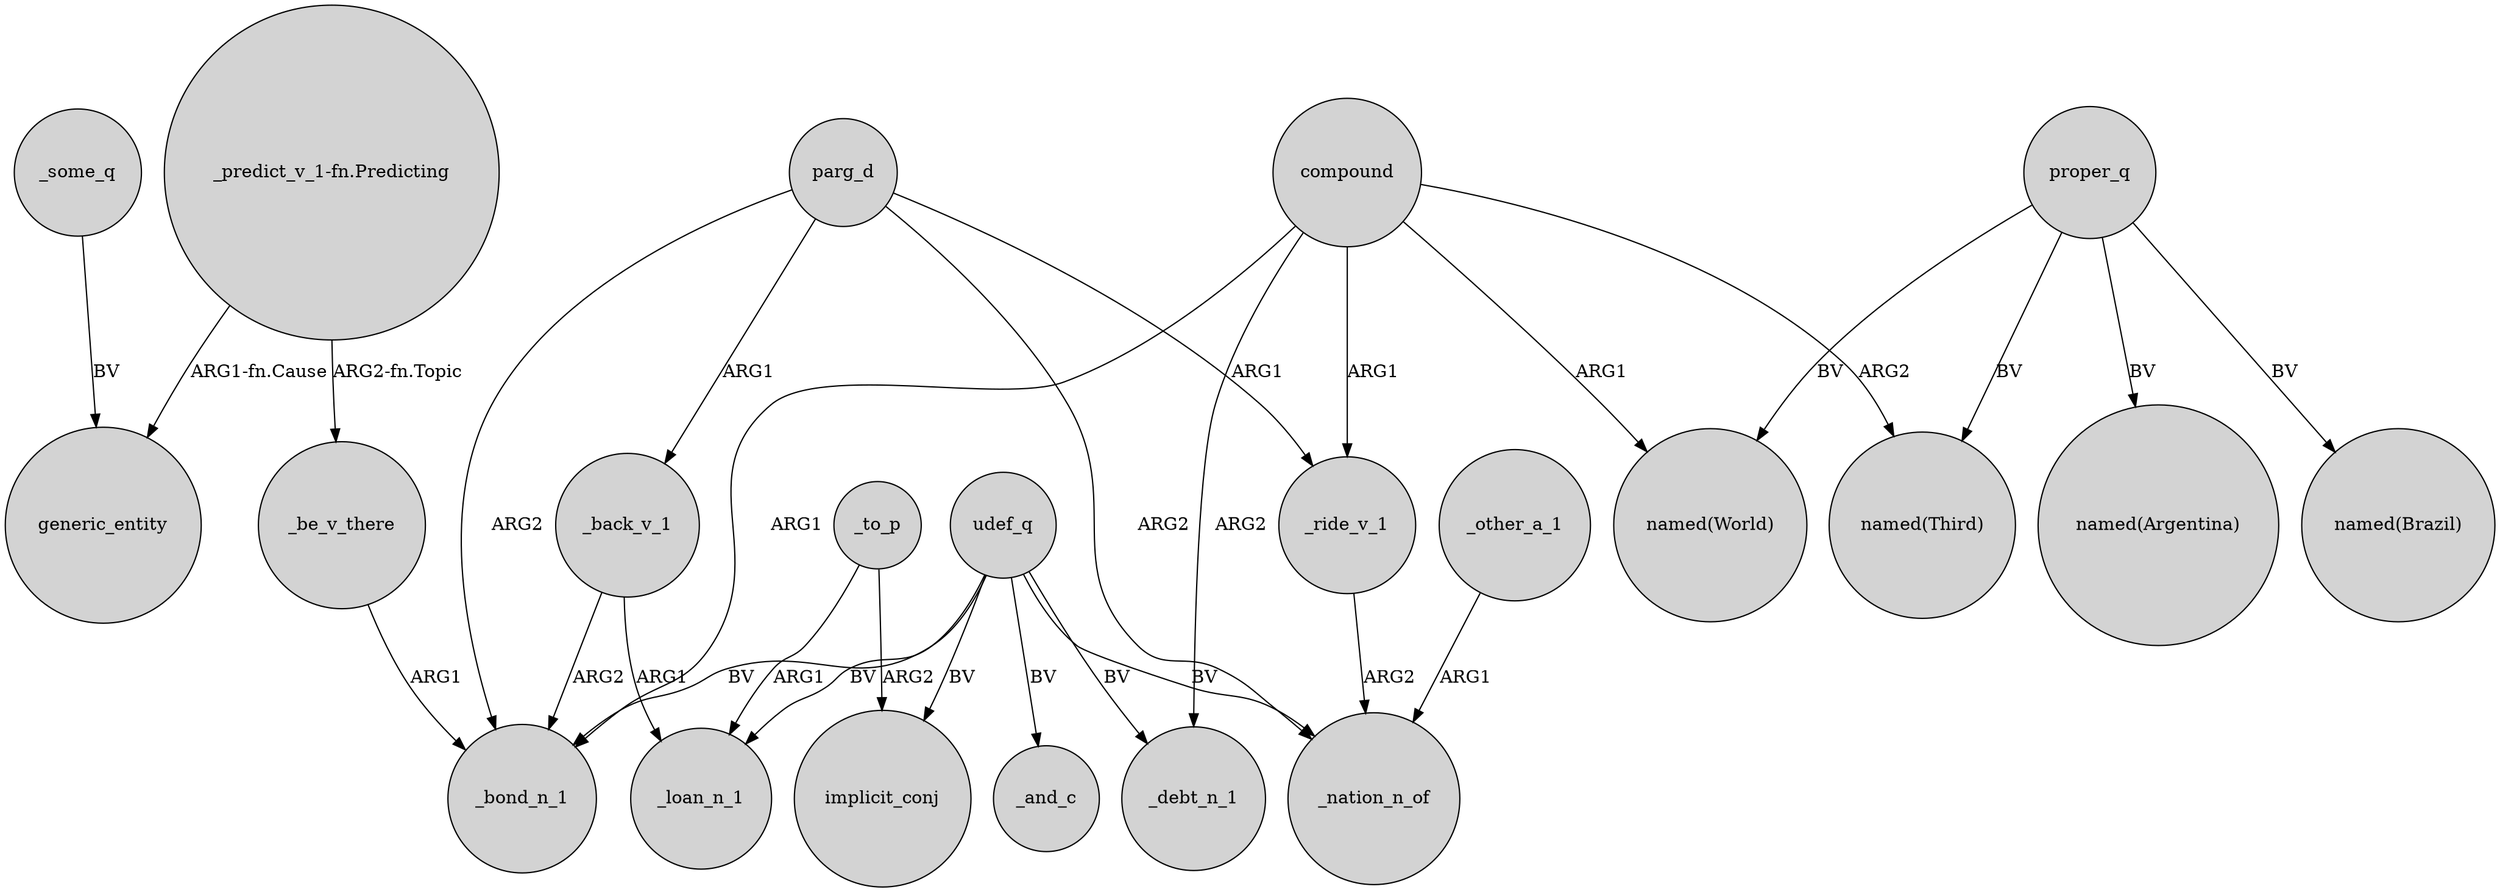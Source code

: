 digraph {
	node [shape=circle style=filled]
	"_predict_v_1-fn.Predicting" -> generic_entity [label="ARG1-fn.Cause"]
	proper_q -> "named(Argentina)" [label=BV]
	parg_d -> _bond_n_1 [label=ARG2]
	_be_v_there -> _bond_n_1 [label=ARG1]
	udef_q -> _debt_n_1 [label=BV]
	compound -> _debt_n_1 [label=ARG2]
	compound -> _bond_n_1 [label=ARG1]
	parg_d -> _nation_n_of [label=ARG2]
	udef_q -> implicit_conj [label=BV]
	"_predict_v_1-fn.Predicting" -> _be_v_there [label="ARG2-fn.Topic"]
	udef_q -> _bond_n_1 [label=BV]
	udef_q -> _nation_n_of [label=BV]
	_ride_v_1 -> _nation_n_of [label=ARG2]
	compound -> "named(World)" [label=ARG1]
	proper_q -> "named(World)" [label=BV]
	_some_q -> generic_entity [label=BV]
	proper_q -> "named(Brazil)" [label=BV]
	_other_a_1 -> _nation_n_of [label=ARG1]
	parg_d -> _back_v_1 [label=ARG1]
	compound -> _ride_v_1 [label=ARG1]
	_to_p -> implicit_conj [label=ARG2]
	proper_q -> "named(Third)" [label=BV]
	_back_v_1 -> _loan_n_1 [label=ARG1]
	udef_q -> _and_c [label=BV]
	_to_p -> _loan_n_1 [label=ARG1]
	compound -> "named(Third)" [label=ARG2]
	udef_q -> _loan_n_1 [label=BV]
	_back_v_1 -> _bond_n_1 [label=ARG2]
	parg_d -> _ride_v_1 [label=ARG1]
}
